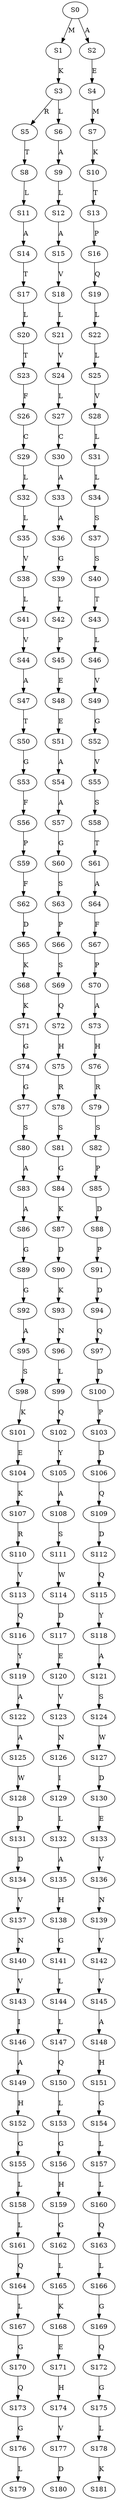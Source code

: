 strict digraph  {
	S0 -> S1 [ label = M ];
	S0 -> S2 [ label = A ];
	S1 -> S3 [ label = K ];
	S2 -> S4 [ label = E ];
	S3 -> S5 [ label = R ];
	S3 -> S6 [ label = L ];
	S4 -> S7 [ label = M ];
	S5 -> S8 [ label = T ];
	S6 -> S9 [ label = A ];
	S7 -> S10 [ label = K ];
	S8 -> S11 [ label = L ];
	S9 -> S12 [ label = L ];
	S10 -> S13 [ label = T ];
	S11 -> S14 [ label = A ];
	S12 -> S15 [ label = A ];
	S13 -> S16 [ label = P ];
	S14 -> S17 [ label = T ];
	S15 -> S18 [ label = V ];
	S16 -> S19 [ label = Q ];
	S17 -> S20 [ label = L ];
	S18 -> S21 [ label = L ];
	S19 -> S22 [ label = L ];
	S20 -> S23 [ label = T ];
	S21 -> S24 [ label = V ];
	S22 -> S25 [ label = L ];
	S23 -> S26 [ label = F ];
	S24 -> S27 [ label = L ];
	S25 -> S28 [ label = V ];
	S26 -> S29 [ label = C ];
	S27 -> S30 [ label = C ];
	S28 -> S31 [ label = L ];
	S29 -> S32 [ label = L ];
	S30 -> S33 [ label = A ];
	S31 -> S34 [ label = L ];
	S32 -> S35 [ label = L ];
	S33 -> S36 [ label = A ];
	S34 -> S37 [ label = S ];
	S35 -> S38 [ label = V ];
	S36 -> S39 [ label = G ];
	S37 -> S40 [ label = S ];
	S38 -> S41 [ label = L ];
	S39 -> S42 [ label = L ];
	S40 -> S43 [ label = T ];
	S41 -> S44 [ label = V ];
	S42 -> S45 [ label = P ];
	S43 -> S46 [ label = L ];
	S44 -> S47 [ label = A ];
	S45 -> S48 [ label = E ];
	S46 -> S49 [ label = V ];
	S47 -> S50 [ label = T ];
	S48 -> S51 [ label = E ];
	S49 -> S52 [ label = G ];
	S50 -> S53 [ label = G ];
	S51 -> S54 [ label = A ];
	S52 -> S55 [ label = V ];
	S53 -> S56 [ label = F ];
	S54 -> S57 [ label = A ];
	S55 -> S58 [ label = S ];
	S56 -> S59 [ label = P ];
	S57 -> S60 [ label = G ];
	S58 -> S61 [ label = T ];
	S59 -> S62 [ label = F ];
	S60 -> S63 [ label = S ];
	S61 -> S64 [ label = A ];
	S62 -> S65 [ label = D ];
	S63 -> S66 [ label = P ];
	S64 -> S67 [ label = F ];
	S65 -> S68 [ label = K ];
	S66 -> S69 [ label = S ];
	S67 -> S70 [ label = P ];
	S68 -> S71 [ label = K ];
	S69 -> S72 [ label = Q ];
	S70 -> S73 [ label = A ];
	S71 -> S74 [ label = G ];
	S72 -> S75 [ label = H ];
	S73 -> S76 [ label = H ];
	S74 -> S77 [ label = G ];
	S75 -> S78 [ label = R ];
	S76 -> S79 [ label = R ];
	S77 -> S80 [ label = S ];
	S78 -> S81 [ label = S ];
	S79 -> S82 [ label = S ];
	S80 -> S83 [ label = A ];
	S81 -> S84 [ label = G ];
	S82 -> S85 [ label = P ];
	S83 -> S86 [ label = A ];
	S84 -> S87 [ label = K ];
	S85 -> S88 [ label = D ];
	S86 -> S89 [ label = G ];
	S87 -> S90 [ label = D ];
	S88 -> S91 [ label = P ];
	S89 -> S92 [ label = G ];
	S90 -> S93 [ label = K ];
	S91 -> S94 [ label = D ];
	S92 -> S95 [ label = A ];
	S93 -> S96 [ label = N ];
	S94 -> S97 [ label = Q ];
	S95 -> S98 [ label = S ];
	S96 -> S99 [ label = L ];
	S97 -> S100 [ label = D ];
	S98 -> S101 [ label = K ];
	S99 -> S102 [ label = Q ];
	S100 -> S103 [ label = P ];
	S101 -> S104 [ label = E ];
	S102 -> S105 [ label = Y ];
	S103 -> S106 [ label = D ];
	S104 -> S107 [ label = K ];
	S105 -> S108 [ label = A ];
	S106 -> S109 [ label = Q ];
	S107 -> S110 [ label = R ];
	S108 -> S111 [ label = S ];
	S109 -> S112 [ label = D ];
	S110 -> S113 [ label = V ];
	S111 -> S114 [ label = W ];
	S112 -> S115 [ label = Q ];
	S113 -> S116 [ label = Q ];
	S114 -> S117 [ label = D ];
	S115 -> S118 [ label = Y ];
	S116 -> S119 [ label = Y ];
	S117 -> S120 [ label = E ];
	S118 -> S121 [ label = A ];
	S119 -> S122 [ label = A ];
	S120 -> S123 [ label = V ];
	S121 -> S124 [ label = S ];
	S122 -> S125 [ label = A ];
	S123 -> S126 [ label = N ];
	S124 -> S127 [ label = W ];
	S125 -> S128 [ label = W ];
	S126 -> S129 [ label = I ];
	S127 -> S130 [ label = D ];
	S128 -> S131 [ label = D ];
	S129 -> S132 [ label = L ];
	S130 -> S133 [ label = E ];
	S131 -> S134 [ label = D ];
	S132 -> S135 [ label = A ];
	S133 -> S136 [ label = V ];
	S134 -> S137 [ label = V ];
	S135 -> S138 [ label = H ];
	S136 -> S139 [ label = N ];
	S137 -> S140 [ label = N ];
	S138 -> S141 [ label = G ];
	S139 -> S142 [ label = V ];
	S140 -> S143 [ label = V ];
	S141 -> S144 [ label = L ];
	S142 -> S145 [ label = V ];
	S143 -> S146 [ label = I ];
	S144 -> S147 [ label = L ];
	S145 -> S148 [ label = A ];
	S146 -> S149 [ label = A ];
	S147 -> S150 [ label = Q ];
	S148 -> S151 [ label = H ];
	S149 -> S152 [ label = H ];
	S150 -> S153 [ label = L ];
	S151 -> S154 [ label = G ];
	S152 -> S155 [ label = G ];
	S153 -> S156 [ label = G ];
	S154 -> S157 [ label = L ];
	S155 -> S158 [ label = L ];
	S156 -> S159 [ label = H ];
	S157 -> S160 [ label = L ];
	S158 -> S161 [ label = L ];
	S159 -> S162 [ label = G ];
	S160 -> S163 [ label = Q ];
	S161 -> S164 [ label = Q ];
	S162 -> S165 [ label = L ];
	S163 -> S166 [ label = L ];
	S164 -> S167 [ label = L ];
	S165 -> S168 [ label = K ];
	S166 -> S169 [ label = G ];
	S167 -> S170 [ label = G ];
	S168 -> S171 [ label = E ];
	S169 -> S172 [ label = Q ];
	S170 -> S173 [ label = Q ];
	S171 -> S174 [ label = H ];
	S172 -> S175 [ label = G ];
	S173 -> S176 [ label = G ];
	S174 -> S177 [ label = V ];
	S175 -> S178 [ label = L ];
	S176 -> S179 [ label = L ];
	S177 -> S180 [ label = D ];
	S178 -> S181 [ label = K ];
}
